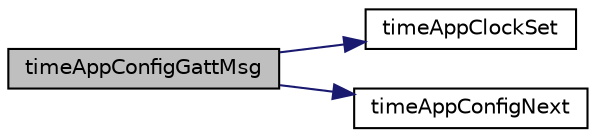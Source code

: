 digraph "timeAppConfigGattMsg"
{
  edge [fontname="Helvetica",fontsize="10",labelfontname="Helvetica",labelfontsize="10"];
  node [fontname="Helvetica",fontsize="10",shape=record];
  rankdir="LR";
  Node1 [label="timeAppConfigGattMsg",height=0.2,width=0.4,color="black", fillcolor="grey75", style="filled" fontcolor="black"];
  Node1 -> Node2 [color="midnightblue",fontsize="10",style="solid",fontname="Helvetica"];
  Node2 [label="timeAppClockSet",height=0.2,width=0.4,color="black", fillcolor="white", style="filled",URL="$_blood_pressure_2_source_2timeapp_8h.html#aac283f79dc4ea1e0f8f0a01fa24cb333"];
  Node1 -> Node3 [color="midnightblue",fontsize="10",style="solid",fontname="Helvetica"];
  Node3 [label="timeAppConfigNext",height=0.2,width=0.4,color="black", fillcolor="white", style="filled",URL="$_blood_pressure_2_source_2timeapp__config_8c.html#acbe18cf6762eaa3e440f61ec94066cbd"];
}
